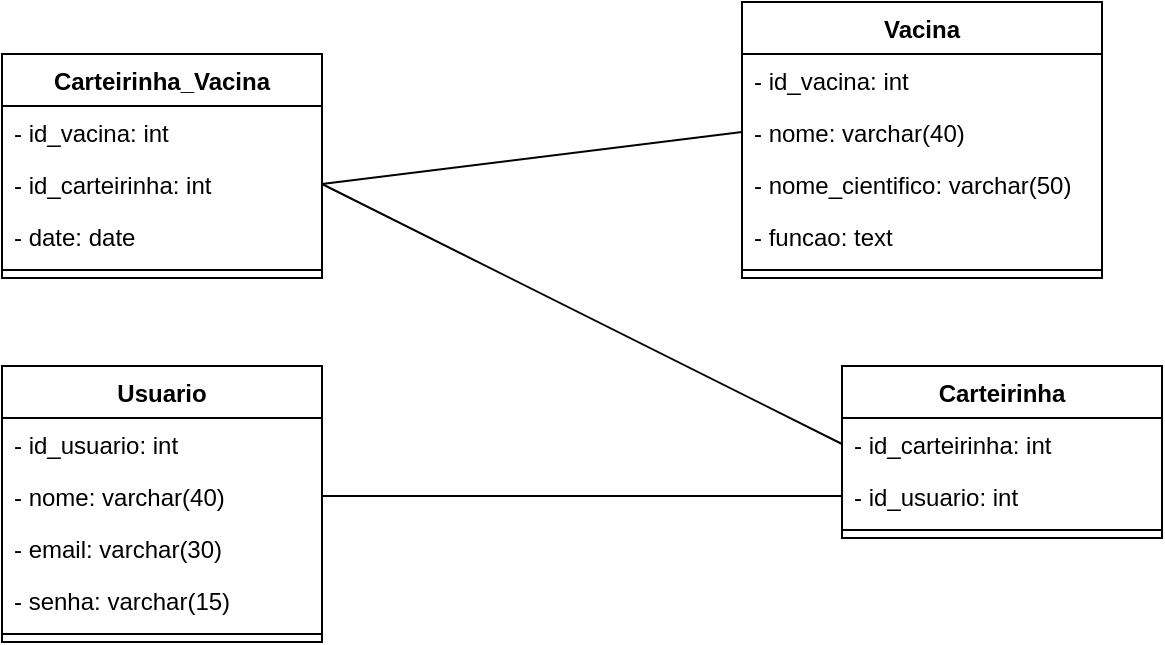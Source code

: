 <mxfile version="14.4.3" type="device"><diagram id="rKu43Ap6q3-nRsOV3IsF" name="Page-1"><mxGraphModel dx="868" dy="434" grid="1" gridSize="10" guides="1" tooltips="1" connect="1" arrows="1" fold="1" page="1" pageScale="1" pageWidth="827" pageHeight="1169" math="0" shadow="0"><root><mxCell id="0"/><mxCell id="1" parent="0"/><mxCell id="ba_KtL-qDADPluagQ7ZL-1" value="Carteirinha_Vacina" style="swimlane;fontStyle=1;align=center;verticalAlign=top;childLayout=stackLayout;horizontal=1;startSize=26;horizontalStack=0;resizeParent=1;resizeParentMax=0;resizeLast=0;collapsible=1;marginBottom=0;" vertex="1" parent="1"><mxGeometry x="130" y="96" width="160" height="112" as="geometry"/></mxCell><mxCell id="ba_KtL-qDADPluagQ7ZL-2" value="- id_vacina: int" style="text;strokeColor=none;fillColor=none;align=left;verticalAlign=top;spacingLeft=4;spacingRight=4;overflow=hidden;rotatable=0;points=[[0,0.5],[1,0.5]];portConstraint=eastwest;" vertex="1" parent="ba_KtL-qDADPluagQ7ZL-1"><mxGeometry y="26" width="160" height="26" as="geometry"/></mxCell><mxCell id="ba_KtL-qDADPluagQ7ZL-17" value="- id_carteirinha: int" style="text;strokeColor=none;fillColor=none;align=left;verticalAlign=top;spacingLeft=4;spacingRight=4;overflow=hidden;rotatable=0;points=[[0,0.5],[1,0.5]];portConstraint=eastwest;" vertex="1" parent="ba_KtL-qDADPluagQ7ZL-1"><mxGeometry y="52" width="160" height="26" as="geometry"/></mxCell><mxCell id="ba_KtL-qDADPluagQ7ZL-18" value="- date: date" style="text;strokeColor=none;fillColor=none;align=left;verticalAlign=top;spacingLeft=4;spacingRight=4;overflow=hidden;rotatable=0;points=[[0,0.5],[1,0.5]];portConstraint=eastwest;" vertex="1" parent="ba_KtL-qDADPluagQ7ZL-1"><mxGeometry y="78" width="160" height="26" as="geometry"/></mxCell><mxCell id="ba_KtL-qDADPluagQ7ZL-3" value="" style="line;strokeWidth=1;fillColor=none;align=left;verticalAlign=middle;spacingTop=-1;spacingLeft=3;spacingRight=3;rotatable=0;labelPosition=right;points=[];portConstraint=eastwest;" vertex="1" parent="ba_KtL-qDADPluagQ7ZL-1"><mxGeometry y="104" width="160" height="8" as="geometry"/></mxCell><mxCell id="ba_KtL-qDADPluagQ7ZL-5" value="Usuario" style="swimlane;fontStyle=1;align=center;verticalAlign=top;childLayout=stackLayout;horizontal=1;startSize=26;horizontalStack=0;resizeParent=1;resizeParentMax=0;resizeLast=0;collapsible=1;marginBottom=0;" vertex="1" parent="1"><mxGeometry x="130" y="252" width="160" height="138" as="geometry"/></mxCell><mxCell id="ba_KtL-qDADPluagQ7ZL-6" value="- id_usuario: int" style="text;strokeColor=none;fillColor=none;align=left;verticalAlign=top;spacingLeft=4;spacingRight=4;overflow=hidden;rotatable=0;points=[[0,0.5],[1,0.5]];portConstraint=eastwest;" vertex="1" parent="ba_KtL-qDADPluagQ7ZL-5"><mxGeometry y="26" width="160" height="26" as="geometry"/></mxCell><mxCell id="ba_KtL-qDADPluagQ7ZL-21" value="- nome: varchar(40)" style="text;strokeColor=none;fillColor=none;align=left;verticalAlign=top;spacingLeft=4;spacingRight=4;overflow=hidden;rotatable=0;points=[[0,0.5],[1,0.5]];portConstraint=eastwest;" vertex="1" parent="ba_KtL-qDADPluagQ7ZL-5"><mxGeometry y="52" width="160" height="26" as="geometry"/></mxCell><mxCell id="ba_KtL-qDADPluagQ7ZL-19" value="- email: varchar(30)" style="text;strokeColor=none;fillColor=none;align=left;verticalAlign=top;spacingLeft=4;spacingRight=4;overflow=hidden;rotatable=0;points=[[0,0.5],[1,0.5]];portConstraint=eastwest;" vertex="1" parent="ba_KtL-qDADPluagQ7ZL-5"><mxGeometry y="78" width="160" height="26" as="geometry"/></mxCell><mxCell id="ba_KtL-qDADPluagQ7ZL-20" value="- senha: varchar(15)" style="text;strokeColor=none;fillColor=none;align=left;verticalAlign=top;spacingLeft=4;spacingRight=4;overflow=hidden;rotatable=0;points=[[0,0.5],[1,0.5]];portConstraint=eastwest;" vertex="1" parent="ba_KtL-qDADPluagQ7ZL-5"><mxGeometry y="104" width="160" height="26" as="geometry"/></mxCell><mxCell id="ba_KtL-qDADPluagQ7ZL-7" value="" style="line;strokeWidth=1;fillColor=none;align=left;verticalAlign=middle;spacingTop=-1;spacingLeft=3;spacingRight=3;rotatable=0;labelPosition=right;points=[];portConstraint=eastwest;" vertex="1" parent="ba_KtL-qDADPluagQ7ZL-5"><mxGeometry y="130" width="160" height="8" as="geometry"/></mxCell><mxCell id="ba_KtL-qDADPluagQ7ZL-9" value="Vacina" style="swimlane;fontStyle=1;align=center;verticalAlign=top;childLayout=stackLayout;horizontal=1;startSize=26;horizontalStack=0;resizeParent=1;resizeParentMax=0;resizeLast=0;collapsible=1;marginBottom=0;" vertex="1" parent="1"><mxGeometry x="500" y="70" width="180" height="138" as="geometry"/></mxCell><mxCell id="ba_KtL-qDADPluagQ7ZL-10" value="- id_vacina: int" style="text;strokeColor=none;fillColor=none;align=left;verticalAlign=top;spacingLeft=4;spacingRight=4;overflow=hidden;rotatable=0;points=[[0,0.5],[1,0.5]];portConstraint=eastwest;" vertex="1" parent="ba_KtL-qDADPluagQ7ZL-9"><mxGeometry y="26" width="180" height="26" as="geometry"/></mxCell><mxCell id="ba_KtL-qDADPluagQ7ZL-26" value="- nome: varchar(40)" style="text;strokeColor=none;fillColor=none;align=left;verticalAlign=top;spacingLeft=4;spacingRight=4;overflow=hidden;rotatable=0;points=[[0,0.5],[1,0.5]];portConstraint=eastwest;" vertex="1" parent="ba_KtL-qDADPluagQ7ZL-9"><mxGeometry y="52" width="180" height="26" as="geometry"/></mxCell><mxCell id="ba_KtL-qDADPluagQ7ZL-23" value="- nome_cientifico: varchar(50)" style="text;strokeColor=none;fillColor=none;align=left;verticalAlign=top;spacingLeft=4;spacingRight=4;overflow=hidden;rotatable=0;points=[[0,0.5],[1,0.5]];portConstraint=eastwest;" vertex="1" parent="ba_KtL-qDADPluagQ7ZL-9"><mxGeometry y="78" width="180" height="26" as="geometry"/></mxCell><mxCell id="ba_KtL-qDADPluagQ7ZL-25" value="- funcao: text" style="text;strokeColor=none;fillColor=none;align=left;verticalAlign=top;spacingLeft=4;spacingRight=4;overflow=hidden;rotatable=0;points=[[0,0.5],[1,0.5]];portConstraint=eastwest;" vertex="1" parent="ba_KtL-qDADPluagQ7ZL-9"><mxGeometry y="104" width="180" height="26" as="geometry"/></mxCell><mxCell id="ba_KtL-qDADPluagQ7ZL-11" value="" style="line;strokeWidth=1;fillColor=none;align=left;verticalAlign=middle;spacingTop=-1;spacingLeft=3;spacingRight=3;rotatable=0;labelPosition=right;points=[];portConstraint=eastwest;" vertex="1" parent="ba_KtL-qDADPluagQ7ZL-9"><mxGeometry y="130" width="180" height="8" as="geometry"/></mxCell><mxCell id="ba_KtL-qDADPluagQ7ZL-13" value="Carteirinha" style="swimlane;fontStyle=1;align=center;verticalAlign=top;childLayout=stackLayout;horizontal=1;startSize=26;horizontalStack=0;resizeParent=1;resizeParentMax=0;resizeLast=0;collapsible=1;marginBottom=0;" vertex="1" parent="1"><mxGeometry x="550" y="252" width="160" height="86" as="geometry"/></mxCell><mxCell id="ba_KtL-qDADPluagQ7ZL-14" value="- id_carteirinha: int" style="text;strokeColor=none;fillColor=none;align=left;verticalAlign=top;spacingLeft=4;spacingRight=4;overflow=hidden;rotatable=0;points=[[0,0.5],[1,0.5]];portConstraint=eastwest;" vertex="1" parent="ba_KtL-qDADPluagQ7ZL-13"><mxGeometry y="26" width="160" height="26" as="geometry"/></mxCell><mxCell id="ba_KtL-qDADPluagQ7ZL-22" value="- id_usuario: int" style="text;strokeColor=none;fillColor=none;align=left;verticalAlign=top;spacingLeft=4;spacingRight=4;overflow=hidden;rotatable=0;points=[[0,0.5],[1,0.5]];portConstraint=eastwest;" vertex="1" parent="ba_KtL-qDADPluagQ7ZL-13"><mxGeometry y="52" width="160" height="26" as="geometry"/></mxCell><mxCell id="ba_KtL-qDADPluagQ7ZL-15" value="" style="line;strokeWidth=1;fillColor=none;align=left;verticalAlign=middle;spacingTop=-1;spacingLeft=3;spacingRight=3;rotatable=0;labelPosition=right;points=[];portConstraint=eastwest;" vertex="1" parent="ba_KtL-qDADPluagQ7ZL-13"><mxGeometry y="78" width="160" height="8" as="geometry"/></mxCell><mxCell id="ba_KtL-qDADPluagQ7ZL-27" value="" style="endArrow=none;html=1;exitX=1;exitY=0.5;exitDx=0;exitDy=0;entryX=0;entryY=0.5;entryDx=0;entryDy=0;" edge="1" parent="1" source="ba_KtL-qDADPluagQ7ZL-17" target="ba_KtL-qDADPluagQ7ZL-26"><mxGeometry width="50" height="50" relative="1" as="geometry"><mxPoint x="460" y="326" as="sourcePoint"/><mxPoint x="510" y="276" as="targetPoint"/></mxGeometry></mxCell><mxCell id="ba_KtL-qDADPluagQ7ZL-28" value="" style="endArrow=none;html=1;entryX=1;entryY=0.5;entryDx=0;entryDy=0;exitX=0;exitY=0.5;exitDx=0;exitDy=0;" edge="1" parent="1" source="ba_KtL-qDADPluagQ7ZL-14" target="ba_KtL-qDADPluagQ7ZL-17"><mxGeometry width="50" height="50" relative="1" as="geometry"><mxPoint x="460" y="326" as="sourcePoint"/><mxPoint x="510" y="276" as="targetPoint"/></mxGeometry></mxCell><mxCell id="ba_KtL-qDADPluagQ7ZL-29" value="" style="endArrow=none;html=1;entryX=0;entryY=0.5;entryDx=0;entryDy=0;exitX=1;exitY=0.5;exitDx=0;exitDy=0;" edge="1" parent="1" source="ba_KtL-qDADPluagQ7ZL-21" target="ba_KtL-qDADPluagQ7ZL-22"><mxGeometry width="50" height="50" relative="1" as="geometry"><mxPoint x="460" y="326" as="sourcePoint"/><mxPoint x="510" y="276" as="targetPoint"/></mxGeometry></mxCell></root></mxGraphModel></diagram></mxfile>
